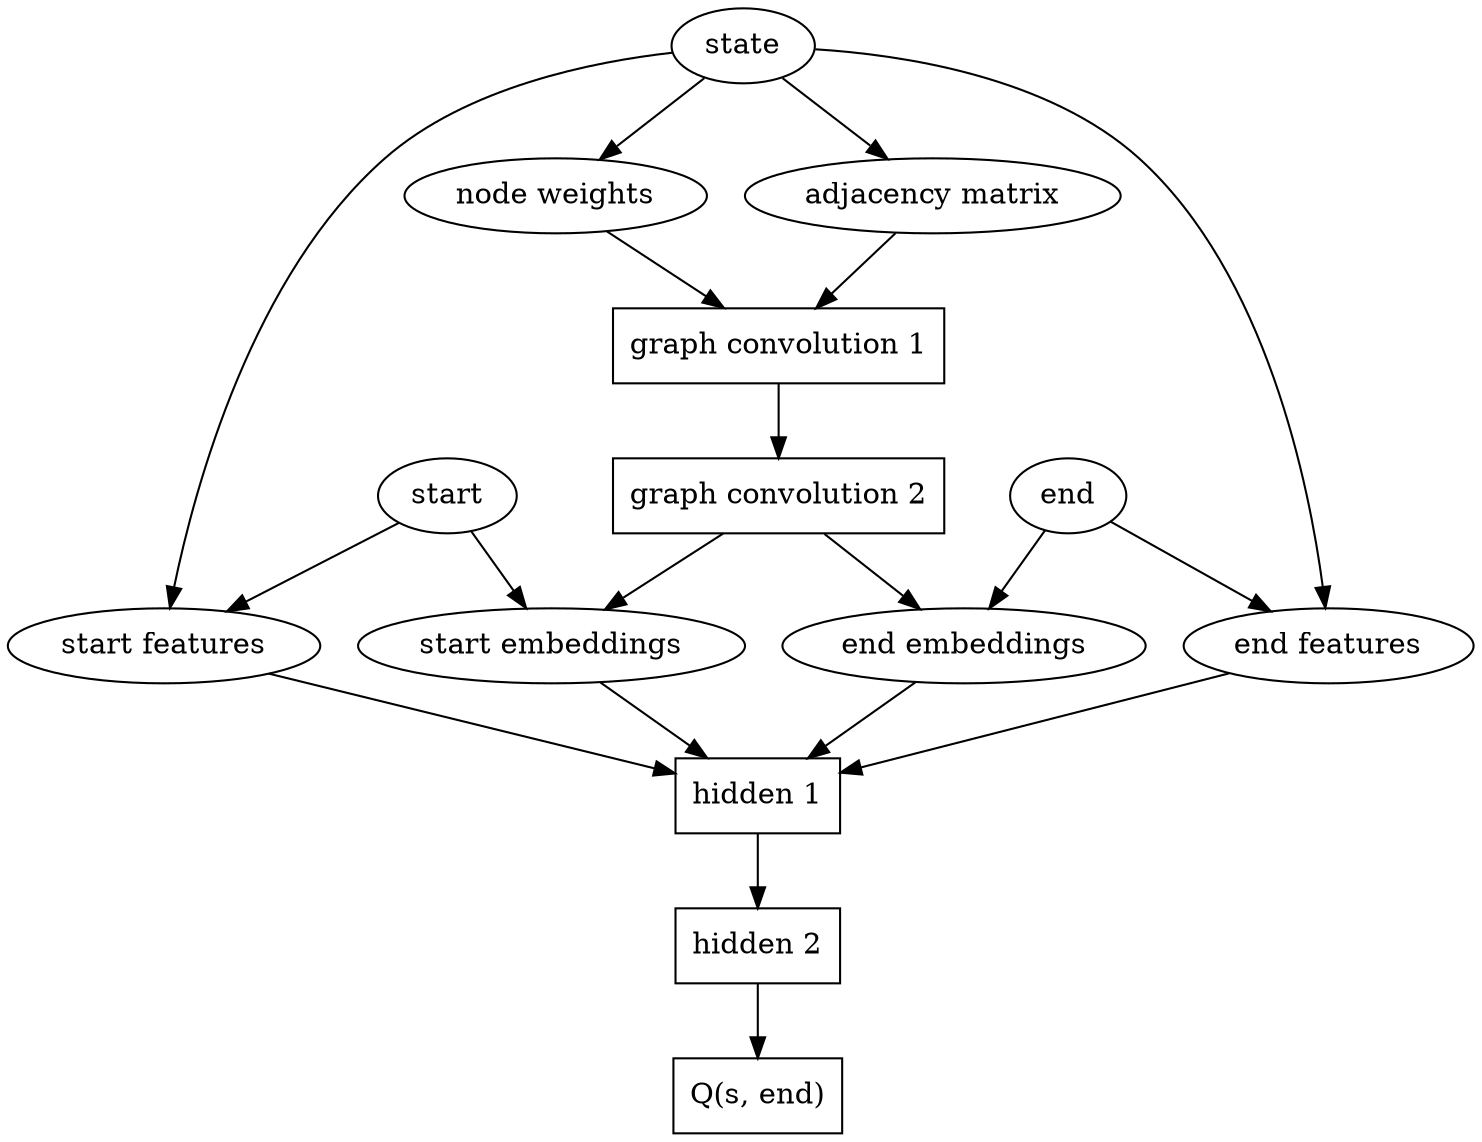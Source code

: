 digraph "gcnn_action" {
    graph [dpi = 300];
    state [label = "state"]
    start [label = "start"]
    end [label = "end"]
    feat [label = "node weights"]
    adj [label = "adjacency matrix"]
    gc1 [label = "graph convolution 1", shape=box]
    gc2 [label = "graph convolution 2", shape=box]
    start_embeds [label = "start embeddings"]
    end_embeds [label = "end embeddings"]
    start_feats [label = "start features"]
    end_feats [label = "end features"]
    h1 [label = "hidden 1", shape=box]
    h2 [label = "hidden 2", shape=box]
    end_q [label = "Q(s, end)", shape=box]

    state -> feat
    state -> adj
    feat -> gc1
    adj -> gc1
    gc1 -> gc2
    gc2 -> start_embeds
    gc2 -> end_embeds
    start -> start_embeds
    end -> end_embeds
    state -> start_feats
    state -> end_feats
    start -> start_feats
    end -> end_feats
    start_embeds -> h1
    end_embeds -> h1
    start_feats -> h1
    end_feats -> h1
    h1 -> h2
    h2 -> end_q
}
